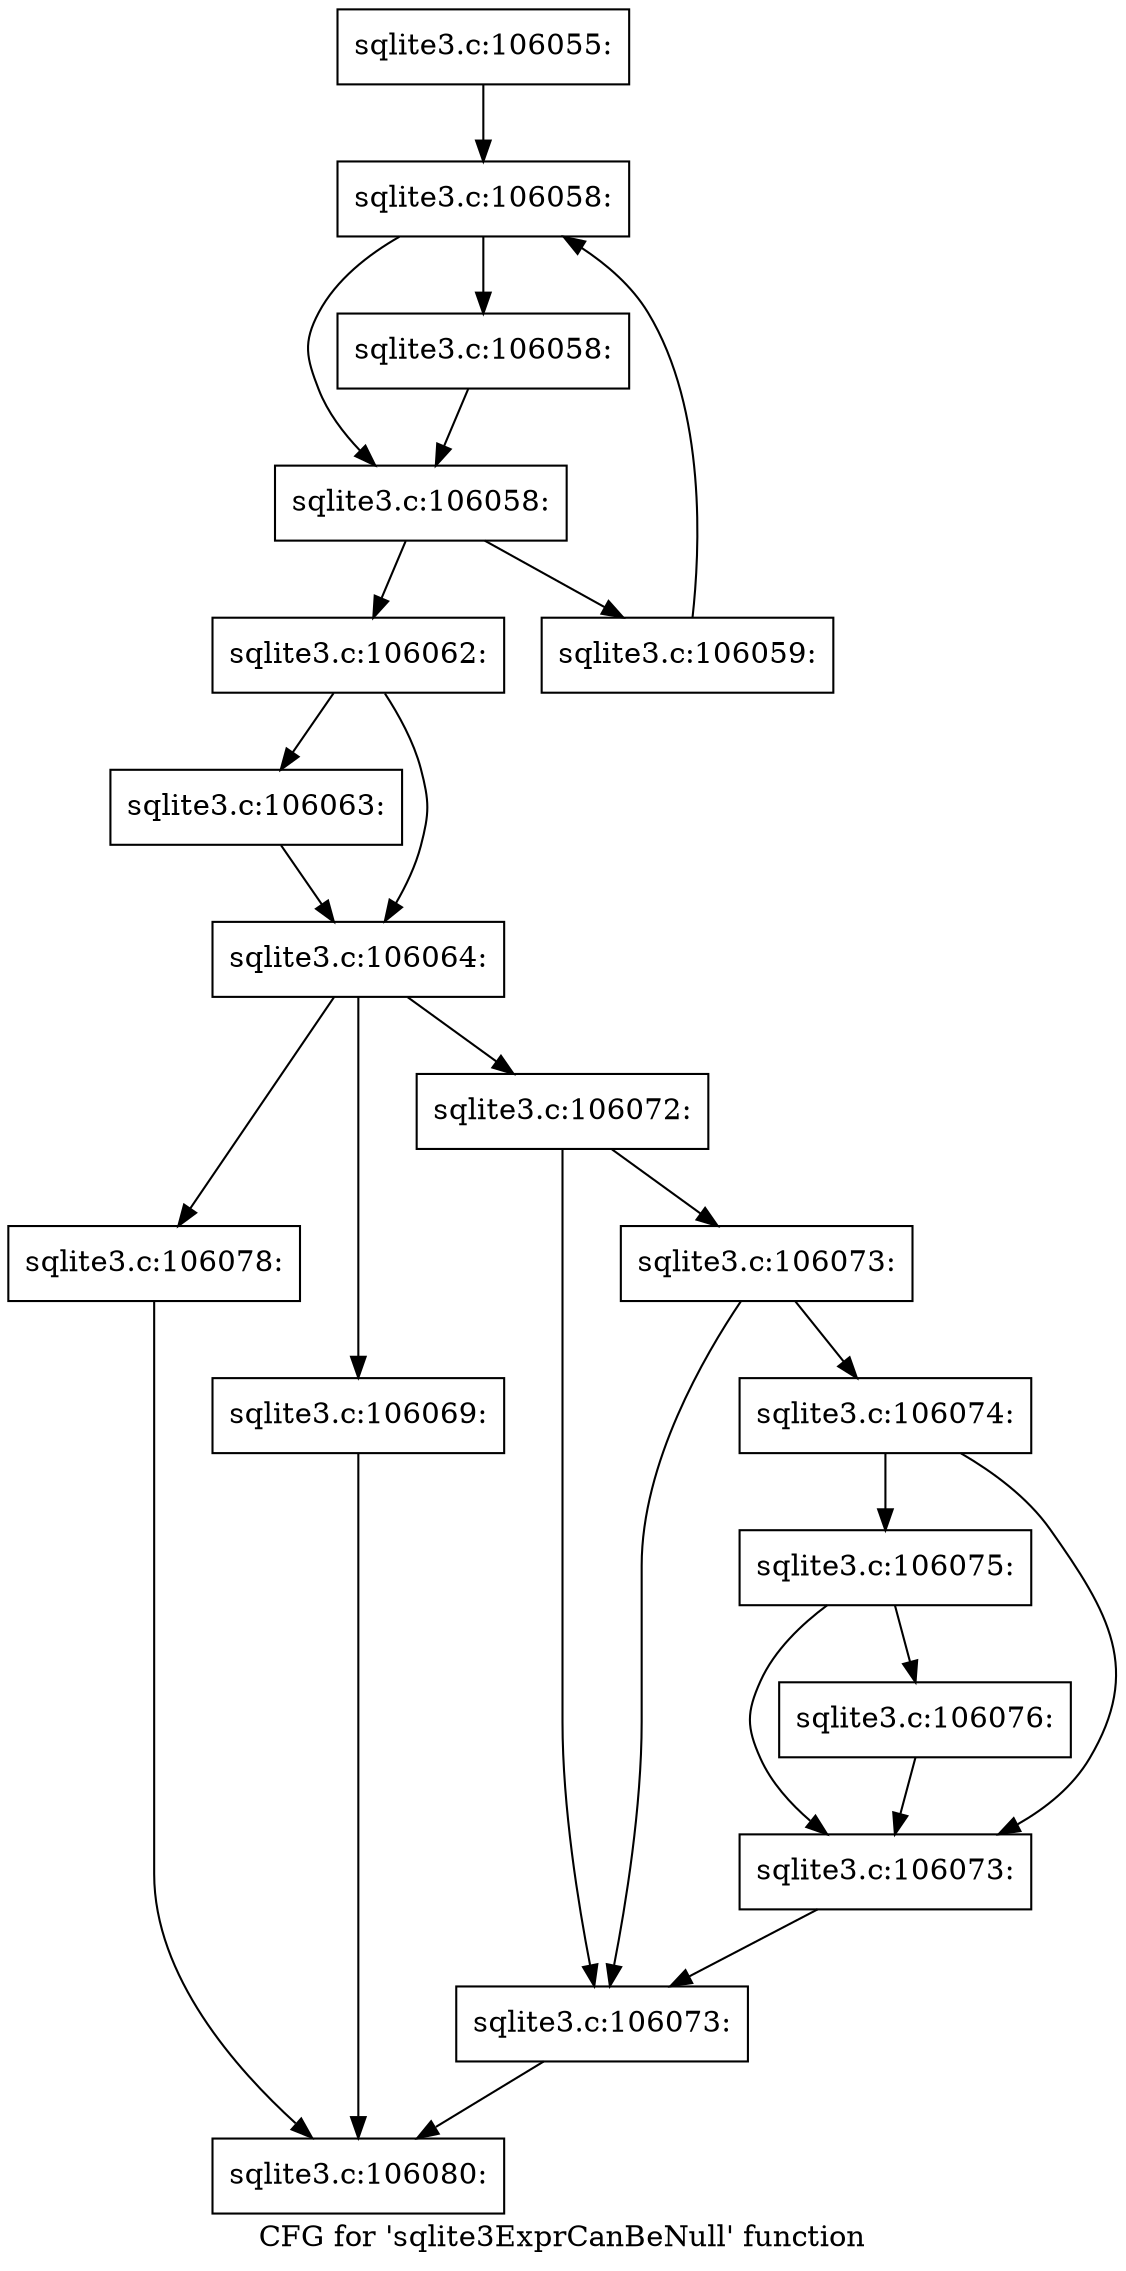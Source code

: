 digraph "CFG for 'sqlite3ExprCanBeNull' function" {
	label="CFG for 'sqlite3ExprCanBeNull' function";

	Node0x55c0f8ceed50 [shape=record,label="{sqlite3.c:106055:}"];
	Node0x55c0f8ceed50 -> Node0x55c0f8cef000;
	Node0x55c0f8cef000 [shape=record,label="{sqlite3.c:106058:}"];
	Node0x55c0f8cef000 -> Node0x55c0f8cef100;
	Node0x55c0f8cef000 -> Node0x55c0f8cef150;
	Node0x55c0f8cef150 [shape=record,label="{sqlite3.c:106058:}"];
	Node0x55c0f8cef150 -> Node0x55c0f8cef100;
	Node0x55c0f8cef100 [shape=record,label="{sqlite3.c:106058:}"];
	Node0x55c0f8cef100 -> Node0x55c0f8cf2450;
	Node0x55c0f8cef100 -> Node0x55c0f8cef080;
	Node0x55c0f8cf2450 [shape=record,label="{sqlite3.c:106059:}"];
	Node0x55c0f8cf2450 -> Node0x55c0f8cef000;
	Node0x55c0f8cef080 [shape=record,label="{sqlite3.c:106062:}"];
	Node0x55c0f8cef080 -> Node0x55c0f8cf2d70;
	Node0x55c0f8cef080 -> Node0x55c0f8cf2dc0;
	Node0x55c0f8cf2d70 [shape=record,label="{sqlite3.c:106063:}"];
	Node0x55c0f8cf2d70 -> Node0x55c0f8cf2dc0;
	Node0x55c0f8cf2dc0 [shape=record,label="{sqlite3.c:106064:}"];
	Node0x55c0f8cf2dc0 -> Node0x55c0f8cf35e0;
	Node0x55c0f8cf2dc0 -> Node0x55c0f8cf39c0;
	Node0x55c0f8cf2dc0 -> Node0x55c0f8cf3b70;
	Node0x55c0f8cf39c0 [shape=record,label="{sqlite3.c:106069:}"];
	Node0x55c0f8cf39c0 -> Node0x55c0f8cf1230;
	Node0x55c0f8cf3b70 [shape=record,label="{sqlite3.c:106072:}"];
	Node0x55c0f8cf3b70 -> Node0x55c0f8cf3c50;
	Node0x55c0f8cf3b70 -> Node0x55c0f8cf3cf0;
	Node0x55c0f8cf3cf0 [shape=record,label="{sqlite3.c:106073:}"];
	Node0x55c0f8cf3cf0 -> Node0x55c0f8cf3c50;
	Node0x55c0f8cf3cf0 -> Node0x55c0f8cf3ca0;
	Node0x55c0f8cf3ca0 [shape=record,label="{sqlite3.c:106074:}"];
	Node0x55c0f8cf3ca0 -> Node0x55c0f8cf4770;
	Node0x55c0f8cf3ca0 -> Node0x55c0f8cf46d0;
	Node0x55c0f8cf4770 [shape=record,label="{sqlite3.c:106075:}"];
	Node0x55c0f8cf4770 -> Node0x55c0f8cf4720;
	Node0x55c0f8cf4770 -> Node0x55c0f8cf46d0;
	Node0x55c0f8cf4720 [shape=record,label="{sqlite3.c:106076:}"];
	Node0x55c0f8cf4720 -> Node0x55c0f8cf46d0;
	Node0x55c0f8cf46d0 [shape=record,label="{sqlite3.c:106073:}"];
	Node0x55c0f8cf46d0 -> Node0x55c0f8cf3c50;
	Node0x55c0f8cf3c50 [shape=record,label="{sqlite3.c:106073:}"];
	Node0x55c0f8cf3c50 -> Node0x55c0f8cf1230;
	Node0x55c0f8cf35e0 [shape=record,label="{sqlite3.c:106078:}"];
	Node0x55c0f8cf35e0 -> Node0x55c0f8cf1230;
	Node0x55c0f8cf1230 [shape=record,label="{sqlite3.c:106080:}"];
}
